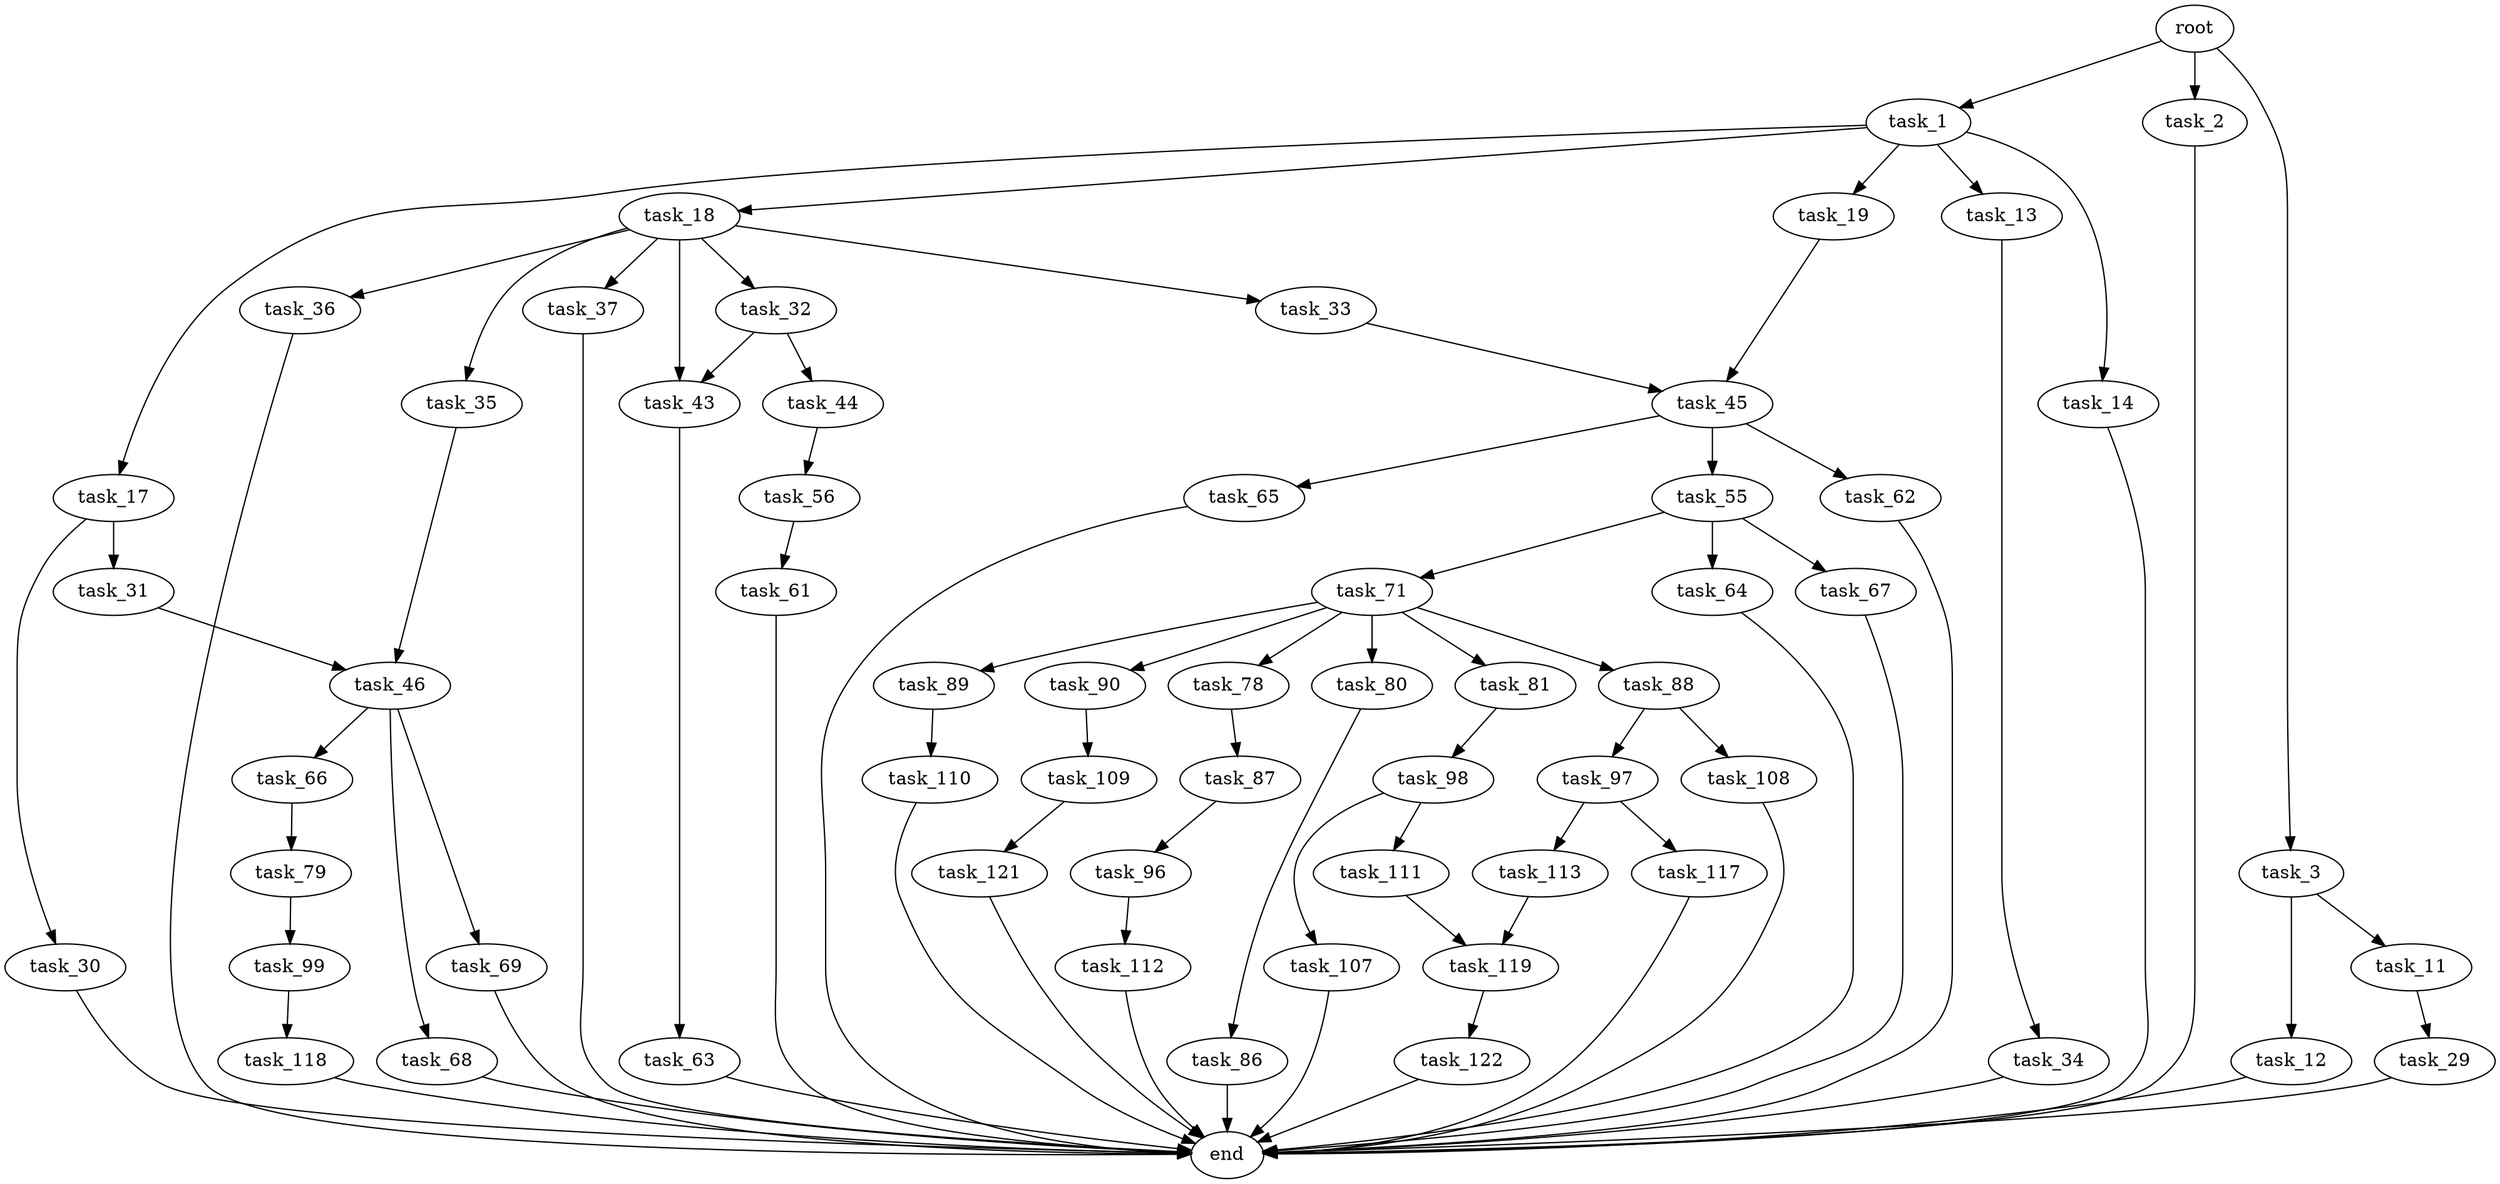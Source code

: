 digraph G {
  root [size="0.000000"];
  task_1 [size="549755813888.000000"];
  task_2 [size="298917953.000000"];
  task_3 [size="30659463090.000000"];
  task_11 [size="287022121765.000000"];
  task_12 [size="44436943430.000000"];
  task_13 [size="729215592525.000000"];
  task_14 [size="4130027728.000000"];
  task_17 [size="134217728000.000000"];
  task_18 [size="231928233984.000000"];
  task_19 [size="779102163163.000000"];
  task_29 [size="317308785008.000000"];
  task_30 [size="85241221620.000000"];
  task_31 [size="60144329133.000000"];
  task_32 [size="1073741824000.000000"];
  task_33 [size="1081879341.000000"];
  task_34 [size="250427518191.000000"];
  task_35 [size="432529134595.000000"];
  task_36 [size="782757789696.000000"];
  task_37 [size="626382283462.000000"];
  task_43 [size="435713858484.000000"];
  task_44 [size="1073741824000.000000"];
  task_45 [size="91352533580.000000"];
  task_46 [size="68719476736.000000"];
  task_55 [size="3426721897.000000"];
  task_56 [size="10781127089.000000"];
  task_61 [size="22691947873.000000"];
  task_62 [size="5399959184.000000"];
  task_63 [size="9730697499.000000"];
  task_64 [size="28991029248.000000"];
  task_65 [size="28991029248.000000"];
  task_66 [size="13620578486.000000"];
  task_67 [size="134217728000.000000"];
  task_68 [size="429850544304.000000"];
  task_69 [size="20028131845.000000"];
  task_71 [size="14420870982.000000"];
  task_78 [size="18908840777.000000"];
  task_79 [size="28991029248.000000"];
  task_80 [size="28991029248.000000"];
  task_81 [size="1073741824000.000000"];
  task_86 [size="36379470377.000000"];
  task_87 [size="8589934592.000000"];
  task_88 [size="549755813888.000000"];
  task_89 [size="9723367259.000000"];
  task_90 [size="88688487476.000000"];
  task_96 [size="134217728000.000000"];
  task_97 [size="71400269788.000000"];
  task_98 [size="368293445632.000000"];
  task_99 [size="134217728000.000000"];
  task_107 [size="134217728000.000000"];
  task_108 [size="3778539558.000000"];
  task_109 [size="716805861705.000000"];
  task_110 [size="121295350231.000000"];
  task_111 [size="68726664066.000000"];
  task_112 [size="1073741824000.000000"];
  task_113 [size="29580987164.000000"];
  task_117 [size="368293445632.000000"];
  task_118 [size="22226993023.000000"];
  task_119 [size="161955249160.000000"];
  task_121 [size="284545330439.000000"];
  task_122 [size="549755813888.000000"];
  end [size="0.000000"];

  root -> task_1 [size="1.000000"];
  root -> task_2 [size="1.000000"];
  root -> task_3 [size="1.000000"];
  task_1 -> task_13 [size="536870912.000000"];
  task_1 -> task_14 [size="536870912.000000"];
  task_1 -> task_17 [size="536870912.000000"];
  task_1 -> task_18 [size="536870912.000000"];
  task_1 -> task_19 [size="536870912.000000"];
  task_2 -> end [size="1.000000"];
  task_3 -> task_11 [size="33554432.000000"];
  task_3 -> task_12 [size="33554432.000000"];
  task_11 -> task_29 [size="536870912.000000"];
  task_12 -> end [size="1.000000"];
  task_13 -> task_34 [size="838860800.000000"];
  task_14 -> end [size="1.000000"];
  task_17 -> task_30 [size="209715200.000000"];
  task_17 -> task_31 [size="209715200.000000"];
  task_18 -> task_32 [size="301989888.000000"];
  task_18 -> task_33 [size="301989888.000000"];
  task_18 -> task_35 [size="301989888.000000"];
  task_18 -> task_36 [size="301989888.000000"];
  task_18 -> task_37 [size="301989888.000000"];
  task_18 -> task_43 [size="301989888.000000"];
  task_19 -> task_45 [size="838860800.000000"];
  task_29 -> end [size="1.000000"];
  task_30 -> end [size="1.000000"];
  task_31 -> task_46 [size="209715200.000000"];
  task_32 -> task_43 [size="838860800.000000"];
  task_32 -> task_44 [size="838860800.000000"];
  task_33 -> task_45 [size="75497472.000000"];
  task_34 -> end [size="1.000000"];
  task_35 -> task_46 [size="536870912.000000"];
  task_36 -> end [size="1.000000"];
  task_37 -> end [size="1.000000"];
  task_43 -> task_63 [size="411041792.000000"];
  task_44 -> task_56 [size="838860800.000000"];
  task_45 -> task_55 [size="134217728.000000"];
  task_45 -> task_62 [size="134217728.000000"];
  task_45 -> task_65 [size="134217728.000000"];
  task_46 -> task_66 [size="134217728.000000"];
  task_46 -> task_68 [size="134217728.000000"];
  task_46 -> task_69 [size="134217728.000000"];
  task_55 -> task_64 [size="134217728.000000"];
  task_55 -> task_67 [size="134217728.000000"];
  task_55 -> task_71 [size="134217728.000000"];
  task_56 -> task_61 [size="411041792.000000"];
  task_61 -> end [size="1.000000"];
  task_62 -> end [size="1.000000"];
  task_63 -> end [size="1.000000"];
  task_64 -> end [size="1.000000"];
  task_65 -> end [size="1.000000"];
  task_66 -> task_79 [size="301989888.000000"];
  task_67 -> end [size="1.000000"];
  task_68 -> end [size="1.000000"];
  task_69 -> end [size="1.000000"];
  task_71 -> task_78 [size="536870912.000000"];
  task_71 -> task_80 [size="536870912.000000"];
  task_71 -> task_81 [size="536870912.000000"];
  task_71 -> task_88 [size="536870912.000000"];
  task_71 -> task_89 [size="536870912.000000"];
  task_71 -> task_90 [size="536870912.000000"];
  task_78 -> task_87 [size="301989888.000000"];
  task_79 -> task_99 [size="75497472.000000"];
  task_80 -> task_86 [size="75497472.000000"];
  task_81 -> task_98 [size="838860800.000000"];
  task_86 -> end [size="1.000000"];
  task_87 -> task_96 [size="33554432.000000"];
  task_88 -> task_97 [size="536870912.000000"];
  task_88 -> task_108 [size="536870912.000000"];
  task_89 -> task_110 [size="209715200.000000"];
  task_90 -> task_109 [size="134217728.000000"];
  task_96 -> task_112 [size="209715200.000000"];
  task_97 -> task_113 [size="301989888.000000"];
  task_97 -> task_117 [size="301989888.000000"];
  task_98 -> task_107 [size="411041792.000000"];
  task_98 -> task_111 [size="411041792.000000"];
  task_99 -> task_118 [size="209715200.000000"];
  task_107 -> end [size="1.000000"];
  task_108 -> end [size="1.000000"];
  task_109 -> task_121 [size="536870912.000000"];
  task_110 -> end [size="1.000000"];
  task_111 -> task_119 [size="301989888.000000"];
  task_112 -> end [size="1.000000"];
  task_113 -> task_119 [size="536870912.000000"];
  task_117 -> end [size="1.000000"];
  task_118 -> end [size="1.000000"];
  task_119 -> task_122 [size="134217728.000000"];
  task_121 -> end [size="1.000000"];
  task_122 -> end [size="1.000000"];
}
